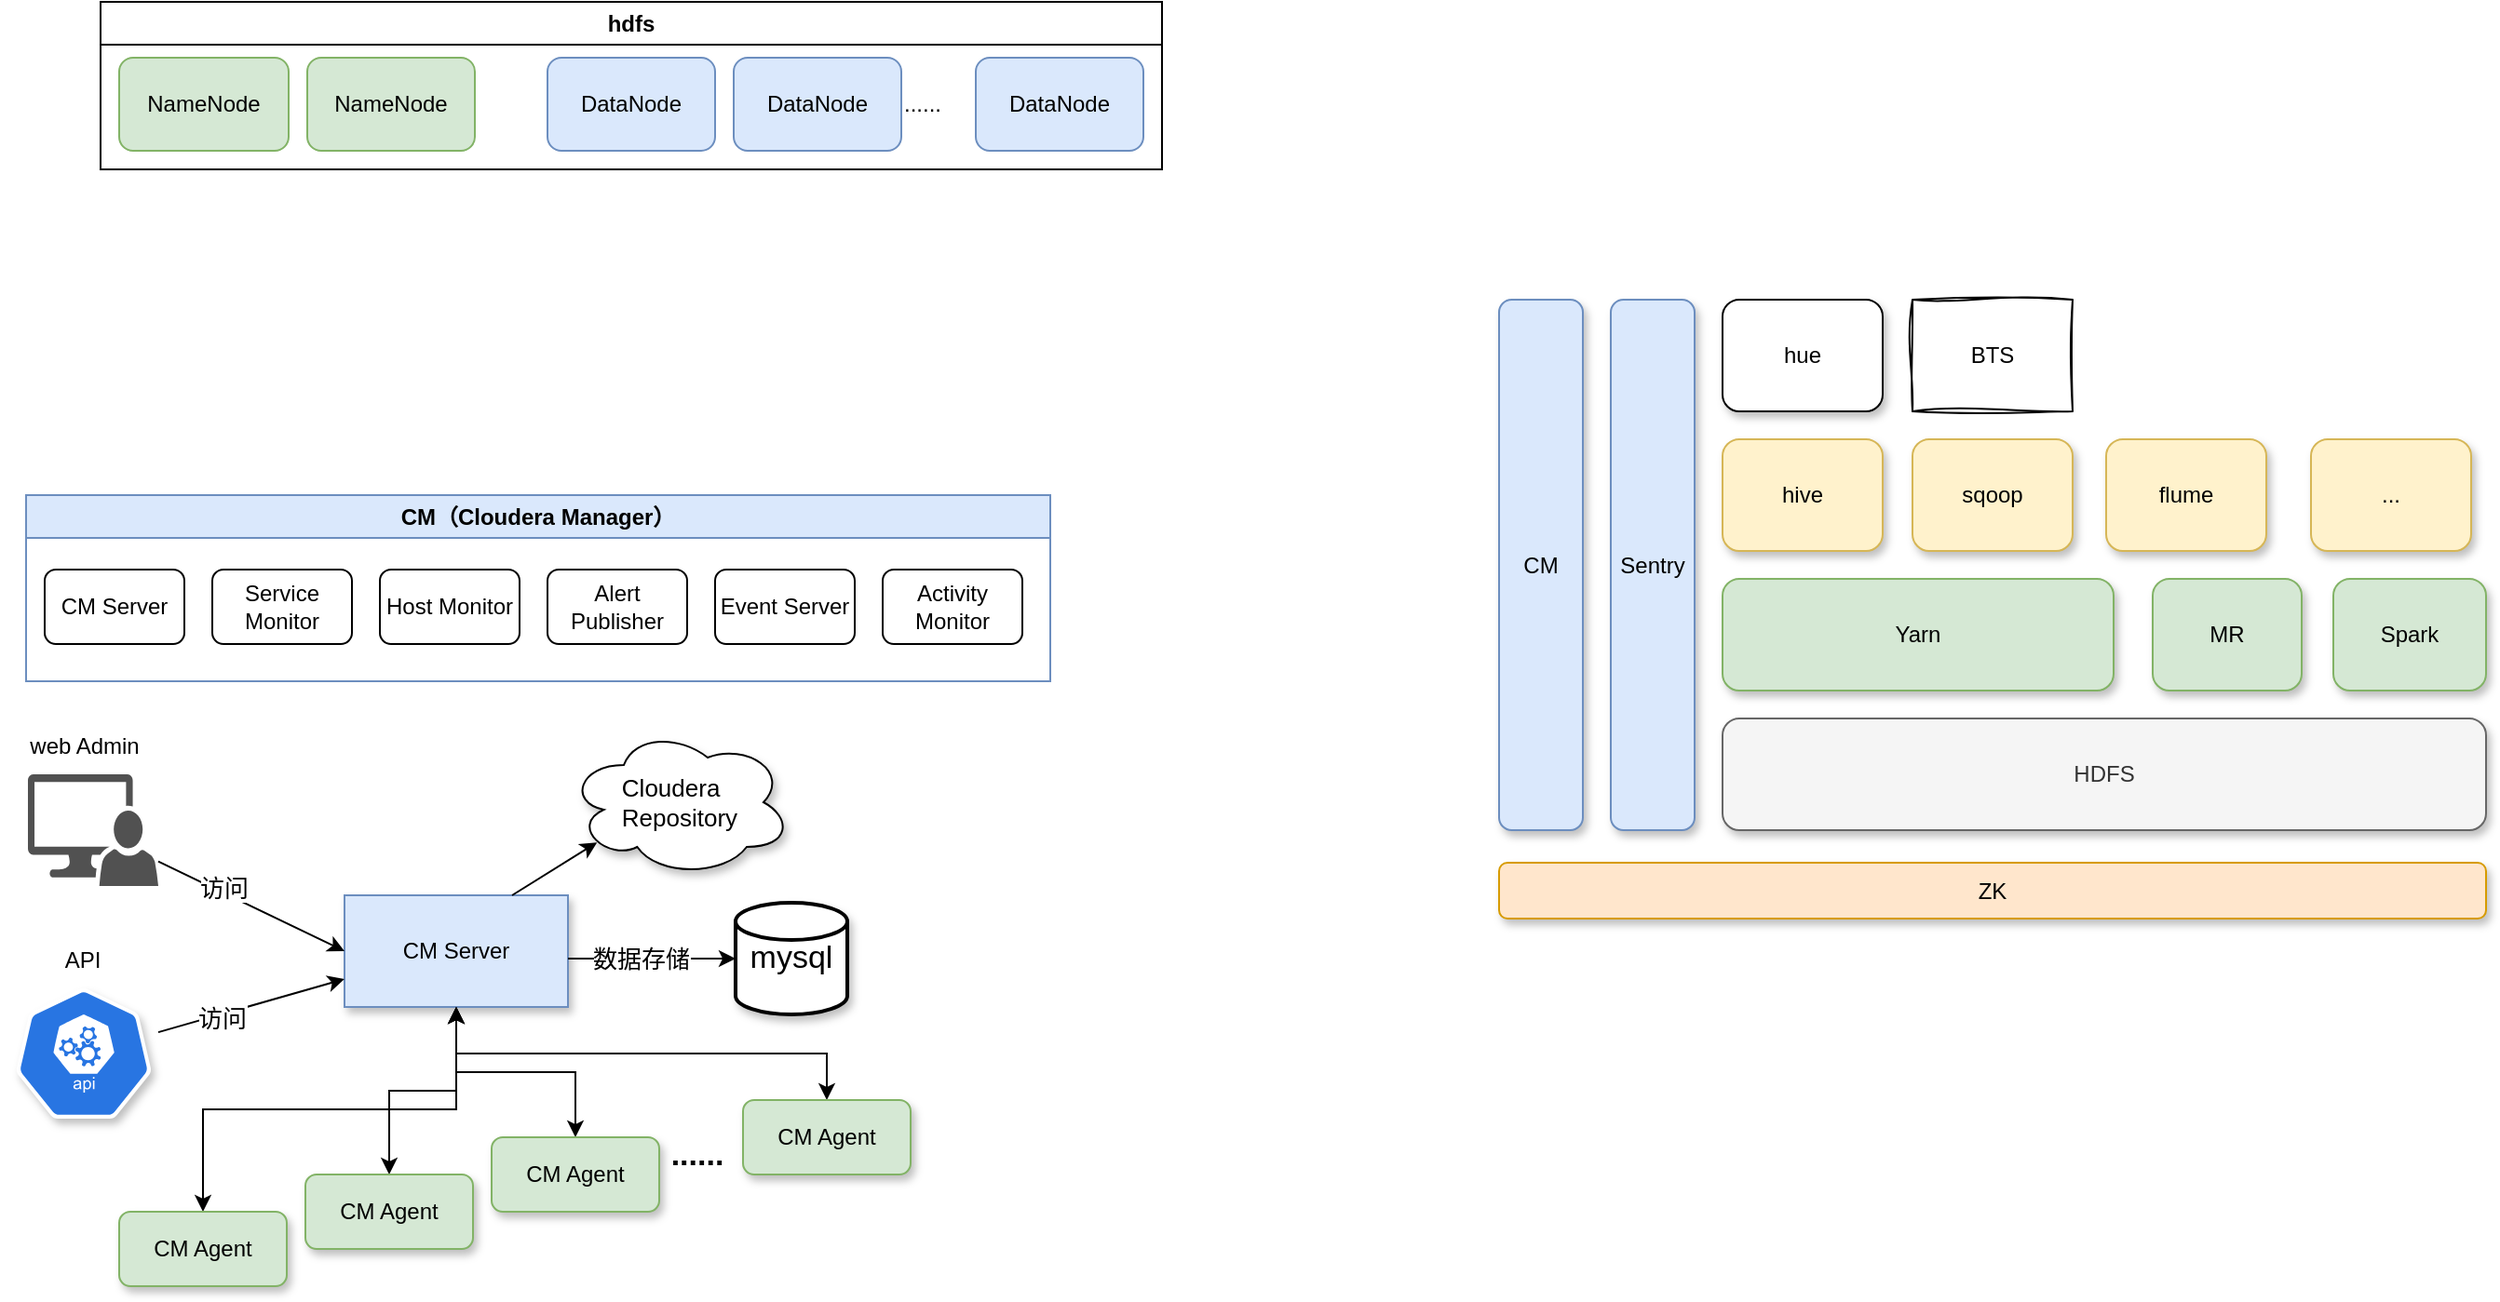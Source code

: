 <mxfile version="20.5.3" type="github">
  <diagram name="第 1 页" id="7sCevdrtHykGbMQd64Wu">
    <mxGraphModel dx="780" dy="1104" grid="1" gridSize="10" guides="1" tooltips="1" connect="1" arrows="1" fold="1" page="1" pageScale="1" pageWidth="827" pageHeight="1169" math="0" shadow="0">
      <root>
        <mxCell id="0" />
        <mxCell id="1" parent="0" />
        <mxCell id="LgYFPJW4wqwrd6ntm6W2-32" value="hdfs" style="swimlane;whiteSpace=wrap;html=1;" parent="1" vertex="1">
          <mxGeometry x="139" y="350" width="570" height="90" as="geometry" />
        </mxCell>
        <mxCell id="LgYFPJW4wqwrd6ntm6W2-22" value="NameNode" style="rounded=1;whiteSpace=wrap;html=1;fillColor=#d5e8d4;strokeColor=#82b366;" parent="LgYFPJW4wqwrd6ntm6W2-32" vertex="1">
          <mxGeometry x="10" y="30" width="91" height="50" as="geometry" />
        </mxCell>
        <mxCell id="LgYFPJW4wqwrd6ntm6W2-23" value="NameNode" style="rounded=1;whiteSpace=wrap;html=1;fillColor=#d5e8d4;strokeColor=#82b366;" parent="LgYFPJW4wqwrd6ntm6W2-32" vertex="1">
          <mxGeometry x="111" y="30" width="90" height="50" as="geometry" />
        </mxCell>
        <mxCell id="LgYFPJW4wqwrd6ntm6W2-24" value="DataNode" style="rounded=1;whiteSpace=wrap;html=1;fillColor=#dae8fc;strokeColor=#6c8ebf;" parent="LgYFPJW4wqwrd6ntm6W2-32" vertex="1">
          <mxGeometry x="240" y="30" width="90" height="50" as="geometry" />
        </mxCell>
        <mxCell id="LgYFPJW4wqwrd6ntm6W2-25" value="DataNode" style="rounded=1;whiteSpace=wrap;html=1;fillColor=#dae8fc;strokeColor=#6c8ebf;" parent="LgYFPJW4wqwrd6ntm6W2-32" vertex="1">
          <mxGeometry x="470" y="30" width="90" height="50" as="geometry" />
        </mxCell>
        <mxCell id="LgYFPJW4wqwrd6ntm6W2-28" value="......" style="text;html=1;align=center;verticalAlign=middle;resizable=0;points=[];autosize=1;strokeColor=none;fillColor=none;" parent="LgYFPJW4wqwrd6ntm6W2-32" vertex="1">
          <mxGeometry x="421" y="40" width="40" height="30" as="geometry" />
        </mxCell>
        <mxCell id="LgYFPJW4wqwrd6ntm6W2-29" value="DataNode" style="rounded=1;whiteSpace=wrap;html=1;fillColor=#dae8fc;strokeColor=#6c8ebf;" parent="LgYFPJW4wqwrd6ntm6W2-32" vertex="1">
          <mxGeometry x="340" y="30" width="90" height="50" as="geometry" />
        </mxCell>
        <mxCell id="LgYFPJW4wqwrd6ntm6W2-37" value="CM" style="rounded=1;whiteSpace=wrap;html=1;fillColor=#dae8fc;strokeColor=#6c8ebf;sketch=0;curveFitting=1;jiggle=2;shadow=1;glass=0;" parent="1" vertex="1">
          <mxGeometry x="890" y="510" width="45" height="285" as="geometry" />
        </mxCell>
        <mxCell id="LgYFPJW4wqwrd6ntm6W2-38" value="HDFS" style="rounded=1;whiteSpace=wrap;html=1;fillColor=#f5f5f5;strokeColor=#666666;fontColor=#333333;sketch=0;curveFitting=1;jiggle=2;shadow=1;glass=0;" parent="1" vertex="1">
          <mxGeometry x="1010" y="735" width="410" height="60" as="geometry" />
        </mxCell>
        <mxCell id="LgYFPJW4wqwrd6ntm6W2-39" value="Yarn" style="rounded=1;whiteSpace=wrap;html=1;fillColor=#d5e8d4;strokeColor=#82b366;sketch=0;curveFitting=1;jiggle=2;shadow=1;glass=0;" parent="1" vertex="1">
          <mxGeometry x="1010" y="660" width="210" height="60" as="geometry" />
        </mxCell>
        <mxCell id="LgYFPJW4wqwrd6ntm6W2-41" value="hue" style="rounded=1;whiteSpace=wrap;html=1;sketch=0;curveFitting=1;jiggle=2;shadow=1;glass=0;" parent="1" vertex="1">
          <mxGeometry x="1010" y="510" width="86" height="60" as="geometry" />
        </mxCell>
        <mxCell id="LgYFPJW4wqwrd6ntm6W2-44" value="Sentry" style="rounded=1;whiteSpace=wrap;html=1;fillColor=#dae8fc;strokeColor=#6c8ebf;sketch=0;curveFitting=1;jiggle=2;shadow=1;glass=0;" parent="1" vertex="1">
          <mxGeometry x="950" y="510" width="45" height="285" as="geometry" />
        </mxCell>
        <mxCell id="LgYFPJW4wqwrd6ntm6W2-45" value="ZK" style="rounded=1;whiteSpace=wrap;html=1;fillColor=#ffe6cc;strokeColor=#d79b00;sketch=0;curveFitting=1;jiggle=2;shadow=1;glass=0;" parent="1" vertex="1">
          <mxGeometry x="890" y="812.5" width="530" height="30" as="geometry" />
        </mxCell>
        <mxCell id="LgYFPJW4wqwrd6ntm6W2-49" value="sqoop" style="rounded=1;whiteSpace=wrap;html=1;sketch=0;curveFitting=1;jiggle=2;shadow=1;glass=0;fillColor=#fff2cc;strokeColor=#d6b656;" parent="1" vertex="1">
          <mxGeometry x="1112" y="585" width="86" height="60" as="geometry" />
        </mxCell>
        <mxCell id="LgYFPJW4wqwrd6ntm6W2-50" value="flume" style="rounded=1;whiteSpace=wrap;html=1;sketch=0;curveFitting=1;jiggle=2;shadow=1;glass=0;fillColor=#fff2cc;strokeColor=#d6b656;" parent="1" vertex="1">
          <mxGeometry x="1216" y="585" width="86" height="60" as="geometry" />
        </mxCell>
        <mxCell id="LgYFPJW4wqwrd6ntm6W2-51" value="..." style="rounded=1;whiteSpace=wrap;html=1;sketch=0;curveFitting=1;jiggle=2;shadow=1;glass=0;fillColor=#fff2cc;strokeColor=#d6b656;" parent="1" vertex="1">
          <mxGeometry x="1326" y="585" width="86" height="60" as="geometry" />
        </mxCell>
        <mxCell id="LgYFPJW4wqwrd6ntm6W2-53" value="MR" style="rounded=1;whiteSpace=wrap;html=1;fillColor=#d5e8d4;strokeColor=#82b366;sketch=0;curveFitting=1;jiggle=2;shadow=1;glass=0;" parent="1" vertex="1">
          <mxGeometry x="1241" y="660" width="80" height="60" as="geometry" />
        </mxCell>
        <mxCell id="LgYFPJW4wqwrd6ntm6W2-54" value="Spark" style="rounded=1;whiteSpace=wrap;html=1;fillColor=#d5e8d4;strokeColor=#82b366;sketch=0;curveFitting=1;jiggle=2;shadow=1;glass=0;" parent="1" vertex="1">
          <mxGeometry x="1338" y="660" width="82" height="60" as="geometry" />
        </mxCell>
        <mxCell id="nq0uSwo0KlABFsjxiqTN-38" value="" style="group" vertex="1" connectable="0" parent="1">
          <mxGeometry x="90" y="615" width="559" height="425" as="geometry" />
        </mxCell>
        <mxCell id="LgYFPJW4wqwrd6ntm6W2-14" value="CM（Cloudera Manager）" style="swimlane;whiteSpace=wrap;html=1;fillColor=#dae8fc;strokeColor=#6c8ebf;glass=0;shadow=0;" parent="nq0uSwo0KlABFsjxiqTN-38" vertex="1">
          <mxGeometry x="9" width="550" height="100" as="geometry">
            <mxRectangle x="9" width="190" height="30" as="alternateBounds" />
          </mxGeometry>
        </mxCell>
        <mxCell id="LgYFPJW4wqwrd6ntm6W2-12" value="CM Server" style="rounded=1;whiteSpace=wrap;html=1;" parent="LgYFPJW4wqwrd6ntm6W2-14" vertex="1">
          <mxGeometry x="10" y="40" width="75" height="40" as="geometry" />
        </mxCell>
        <mxCell id="LgYFPJW4wqwrd6ntm6W2-10" value="Service Monitor" style="rounded=1;whiteSpace=wrap;html=1;" parent="LgYFPJW4wqwrd6ntm6W2-14" vertex="1">
          <mxGeometry x="100" y="40" width="75" height="40" as="geometry" />
        </mxCell>
        <mxCell id="LgYFPJW4wqwrd6ntm6W2-9" value="Host Monitor" style="rounded=1;whiteSpace=wrap;html=1;" parent="LgYFPJW4wqwrd6ntm6W2-14" vertex="1">
          <mxGeometry x="190" y="40" width="75" height="40" as="geometry" />
        </mxCell>
        <mxCell id="LgYFPJW4wqwrd6ntm6W2-7" value="Alert Publisher" style="rounded=1;whiteSpace=wrap;html=1;" parent="LgYFPJW4wqwrd6ntm6W2-14" vertex="1">
          <mxGeometry x="280" y="40" width="75" height="40" as="geometry" />
        </mxCell>
        <mxCell id="LgYFPJW4wqwrd6ntm6W2-8" value="Event Server" style="rounded=1;whiteSpace=wrap;html=1;" parent="LgYFPJW4wqwrd6ntm6W2-14" vertex="1">
          <mxGeometry x="370" y="40" width="75" height="40" as="geometry" />
        </mxCell>
        <mxCell id="LgYFPJW4wqwrd6ntm6W2-5" value="Activity Monitor" style="rounded=1;whiteSpace=wrap;html=1;" parent="LgYFPJW4wqwrd6ntm6W2-14" vertex="1">
          <mxGeometry x="460" y="40" width="75" height="40" as="geometry" />
        </mxCell>
        <mxCell id="nq0uSwo0KlABFsjxiqTN-1" value="CM Server" style="rounded=0;whiteSpace=wrap;html=1;shadow=1;sketch=0;fillColor=#dae8fc;strokeColor=#6c8ebf;" vertex="1" parent="nq0uSwo0KlABFsjxiqTN-38">
          <mxGeometry x="180" y="215" width="120" height="60" as="geometry" />
        </mxCell>
        <mxCell id="nq0uSwo0KlABFsjxiqTN-17" style="edgeStyle=elbowEdgeStyle;rounded=0;orthogonalLoop=1;jettySize=auto;html=1;entryX=0.5;entryY=1;entryDx=0;entryDy=0;fontFamily=Helvetica;fontSize=17;startArrow=classic;startFill=1;elbow=vertical;" edge="1" parent="nq0uSwo0KlABFsjxiqTN-38" source="nq0uSwo0KlABFsjxiqTN-2" target="nq0uSwo0KlABFsjxiqTN-1">
          <mxGeometry relative="1" as="geometry" />
        </mxCell>
        <mxCell id="nq0uSwo0KlABFsjxiqTN-2" value="CM Agent" style="rounded=1;whiteSpace=wrap;html=1;shadow=1;sketch=0;fillColor=#d5e8d4;strokeColor=#82b366;" vertex="1" parent="nq0uSwo0KlABFsjxiqTN-38">
          <mxGeometry x="59" y="385" width="90" height="40" as="geometry" />
        </mxCell>
        <mxCell id="nq0uSwo0KlABFsjxiqTN-7" value="" style="group" vertex="1" connectable="0" parent="nq0uSwo0KlABFsjxiqTN-38">
          <mxGeometry y="120" width="80" height="90" as="geometry" />
        </mxCell>
        <mxCell id="nq0uSwo0KlABFsjxiqTN-3" value="" style="sketch=0;pointerEvents=1;shadow=0;dashed=0;html=1;strokeColor=none;labelPosition=center;verticalLabelPosition=bottom;verticalAlign=top;align=center;fillColor=#515151;shape=mxgraph.mscae.system_center.admin_console;movable=1;resizable=1;rotatable=1;deletable=1;editable=1;connectable=1;" vertex="1" parent="nq0uSwo0KlABFsjxiqTN-7">
          <mxGeometry x="10" y="30" width="70" height="60" as="geometry" />
        </mxCell>
        <mxCell id="nq0uSwo0KlABFsjxiqTN-4" value="web Admin" style="text;html=1;align=center;verticalAlign=middle;resizable=1;points=[];autosize=1;strokeColor=none;fillColor=none;movable=1;rotatable=1;deletable=1;editable=1;connectable=1;" vertex="1" parent="nq0uSwo0KlABFsjxiqTN-7">
          <mxGeometry width="80" height="30" as="geometry" />
        </mxCell>
        <mxCell id="nq0uSwo0KlABFsjxiqTN-8" value="" style="group" vertex="1" connectable="0" parent="nq0uSwo0KlABFsjxiqTN-38">
          <mxGeometry y="235" width="80" height="100" as="geometry" />
        </mxCell>
        <mxCell id="nq0uSwo0KlABFsjxiqTN-5" value="" style="sketch=0;html=1;dashed=0;whitespace=wrap;fillColor=#2875E2;strokeColor=#ffffff;points=[[0.005,0.63,0],[0.1,0.2,0],[0.9,0.2,0],[0.5,0,0],[0.995,0.63,0],[0.72,0.99,0],[0.5,1,0],[0.28,0.99,0]];verticalLabelPosition=bottom;align=center;verticalAlign=top;shape=mxgraph.kubernetes.icon;prIcon=api;shadow=1;" vertex="1" parent="nq0uSwo0KlABFsjxiqTN-8">
          <mxGeometry y="30" width="80" height="70" as="geometry" />
        </mxCell>
        <mxCell id="nq0uSwo0KlABFsjxiqTN-6" value="API" style="text;html=1;align=center;verticalAlign=middle;resizable=0;points=[];autosize=1;strokeColor=none;fillColor=none;" vertex="1" parent="nq0uSwo0KlABFsjxiqTN-8">
          <mxGeometry x="19" width="40" height="30" as="geometry" />
        </mxCell>
        <mxCell id="nq0uSwo0KlABFsjxiqTN-9" style="rounded=0;orthogonalLoop=1;jettySize=auto;html=1;entryX=0;entryY=0.5;entryDx=0;entryDy=0;" edge="1" parent="nq0uSwo0KlABFsjxiqTN-38" source="nq0uSwo0KlABFsjxiqTN-3" target="nq0uSwo0KlABFsjxiqTN-1">
          <mxGeometry relative="1" as="geometry" />
        </mxCell>
        <mxCell id="nq0uSwo0KlABFsjxiqTN-29" value="访问" style="edgeLabel;html=1;align=center;verticalAlign=middle;resizable=0;points=[];fontSize=13;fontFamily=Helvetica;" vertex="1" connectable="0" parent="nq0uSwo0KlABFsjxiqTN-9">
          <mxGeometry x="-0.321" y="2" relative="1" as="geometry">
            <mxPoint y="-1" as="offset" />
          </mxGeometry>
        </mxCell>
        <mxCell id="nq0uSwo0KlABFsjxiqTN-11" style="edgeStyle=none;rounded=0;orthogonalLoop=1;jettySize=auto;html=1;entryX=0;entryY=0.75;entryDx=0;entryDy=0;" edge="1" parent="nq0uSwo0KlABFsjxiqTN-38" source="nq0uSwo0KlABFsjxiqTN-5" target="nq0uSwo0KlABFsjxiqTN-1">
          <mxGeometry relative="1" as="geometry" />
        </mxCell>
        <mxCell id="nq0uSwo0KlABFsjxiqTN-30" value="访问" style="edgeLabel;html=1;align=center;verticalAlign=middle;resizable=0;points=[];fontSize=13;fontFamily=Helvetica;" vertex="1" connectable="0" parent="nq0uSwo0KlABFsjxiqTN-11">
          <mxGeometry x="-0.331" y="-2" relative="1" as="geometry">
            <mxPoint as="offset" />
          </mxGeometry>
        </mxCell>
        <mxCell id="nq0uSwo0KlABFsjxiqTN-22" style="edgeStyle=elbowEdgeStyle;rounded=0;orthogonalLoop=1;jettySize=auto;elbow=vertical;html=1;fontFamily=Helvetica;fontSize=17;startArrow=classic;startFill=1;" edge="1" parent="nq0uSwo0KlABFsjxiqTN-38" source="nq0uSwo0KlABFsjxiqTN-12" target="nq0uSwo0KlABFsjxiqTN-1">
          <mxGeometry relative="1" as="geometry" />
        </mxCell>
        <mxCell id="nq0uSwo0KlABFsjxiqTN-12" value="CM Agent" style="rounded=1;whiteSpace=wrap;html=1;shadow=1;sketch=0;fillColor=#d5e8d4;strokeColor=#82b366;" vertex="1" parent="nq0uSwo0KlABFsjxiqTN-38">
          <mxGeometry x="259" y="345" width="90" height="40" as="geometry" />
        </mxCell>
        <mxCell id="nq0uSwo0KlABFsjxiqTN-21" style="edgeStyle=elbowEdgeStyle;rounded=0;orthogonalLoop=1;jettySize=auto;elbow=vertical;html=1;entryX=0.5;entryY=1;entryDx=0;entryDy=0;fontFamily=Helvetica;fontSize=17;startArrow=classic;startFill=1;" edge="1" parent="nq0uSwo0KlABFsjxiqTN-38" source="nq0uSwo0KlABFsjxiqTN-13" target="nq0uSwo0KlABFsjxiqTN-1">
          <mxGeometry relative="1" as="geometry" />
        </mxCell>
        <mxCell id="nq0uSwo0KlABFsjxiqTN-13" value="CM Agent" style="rounded=1;whiteSpace=wrap;html=1;shadow=1;sketch=0;fillColor=#d5e8d4;strokeColor=#82b366;" vertex="1" parent="nq0uSwo0KlABFsjxiqTN-38">
          <mxGeometry x="159" y="365" width="90" height="40" as="geometry" />
        </mxCell>
        <mxCell id="nq0uSwo0KlABFsjxiqTN-24" style="edgeStyle=elbowEdgeStyle;rounded=0;orthogonalLoop=1;jettySize=auto;elbow=vertical;html=1;fontFamily=Helvetica;fontSize=17;startArrow=classic;startFill=1;" edge="1" parent="nq0uSwo0KlABFsjxiqTN-38" source="nq0uSwo0KlABFsjxiqTN-14" target="nq0uSwo0KlABFsjxiqTN-1">
          <mxGeometry relative="1" as="geometry" />
        </mxCell>
        <mxCell id="nq0uSwo0KlABFsjxiqTN-14" value="CM Agent" style="rounded=1;whiteSpace=wrap;html=1;shadow=1;sketch=0;fillColor=#d5e8d4;strokeColor=#82b366;" vertex="1" parent="nq0uSwo0KlABFsjxiqTN-38">
          <mxGeometry x="394" y="325" width="90" height="40" as="geometry" />
        </mxCell>
        <mxCell id="nq0uSwo0KlABFsjxiqTN-16" value="......" style="text;html=1;align=center;verticalAlign=middle;resizable=0;points=[];autosize=1;strokeColor=none;fillColor=none;fontStyle=1;fontFamily=Helvetica;fontSize=17;" vertex="1" parent="nq0uSwo0KlABFsjxiqTN-38">
          <mxGeometry x="344" y="340" width="50" height="30" as="geometry" />
        </mxCell>
        <mxCell id="nq0uSwo0KlABFsjxiqTN-25" value="mysql" style="strokeWidth=2;html=1;shape=mxgraph.flowchart.database;whiteSpace=wrap;shadow=1;sketch=0;fontFamily=Helvetica;fontSize=17;" vertex="1" parent="nq0uSwo0KlABFsjxiqTN-38">
          <mxGeometry x="390" y="219" width="60" height="60" as="geometry" />
        </mxCell>
        <mxCell id="nq0uSwo0KlABFsjxiqTN-26" style="edgeStyle=elbowEdgeStyle;rounded=0;orthogonalLoop=1;jettySize=auto;elbow=vertical;html=1;entryX=0;entryY=0.5;entryDx=0;entryDy=0;entryPerimeter=0;fontFamily=Helvetica;fontSize=17;startArrow=none;startFill=0;" edge="1" parent="nq0uSwo0KlABFsjxiqTN-38" source="nq0uSwo0KlABFsjxiqTN-1" target="nq0uSwo0KlABFsjxiqTN-25">
          <mxGeometry relative="1" as="geometry" />
        </mxCell>
        <mxCell id="nq0uSwo0KlABFsjxiqTN-31" value="数据存储" style="edgeLabel;html=1;align=center;verticalAlign=middle;resizable=0;points=[];fontSize=13;fontFamily=Helvetica;" vertex="1" connectable="0" parent="nq0uSwo0KlABFsjxiqTN-26">
          <mxGeometry x="-0.267" relative="1" as="geometry">
            <mxPoint x="6" as="offset" />
          </mxGeometry>
        </mxCell>
        <mxCell id="nq0uSwo0KlABFsjxiqTN-33" value="&lt;div style=&quot;text-align: start;&quot;&gt;Cloudera&lt;/div&gt;&lt;div style=&quot;text-align: start;&quot;&gt;Repository&lt;/div&gt;" style="ellipse;shape=cloud;whiteSpace=wrap;html=1;shadow=1;sketch=0;fontFamily=Helvetica;fontSize=13;" vertex="1" parent="nq0uSwo0KlABFsjxiqTN-38">
          <mxGeometry x="300" y="125" width="120" height="80" as="geometry" />
        </mxCell>
        <mxCell id="nq0uSwo0KlABFsjxiqTN-37" style="edgeStyle=none;rounded=0;orthogonalLoop=1;jettySize=auto;html=1;exitX=0.75;exitY=0;exitDx=0;exitDy=0;entryX=0.13;entryY=0.77;entryDx=0;entryDy=0;entryPerimeter=0;fontFamily=Helvetica;fontSize=13;startArrow=none;startFill=0;elbow=vertical;" edge="1" parent="nq0uSwo0KlABFsjxiqTN-38" source="nq0uSwo0KlABFsjxiqTN-1" target="nq0uSwo0KlABFsjxiqTN-33">
          <mxGeometry relative="1" as="geometry" />
        </mxCell>
        <mxCell id="nq0uSwo0KlABFsjxiqTN-39" value="hive" style="rounded=1;whiteSpace=wrap;html=1;sketch=0;curveFitting=1;jiggle=2;shadow=1;glass=0;fillColor=#fff2cc;strokeColor=#d6b656;" vertex="1" parent="1">
          <mxGeometry x="1010" y="585" width="86" height="60" as="geometry" />
        </mxCell>
        <mxCell id="nq0uSwo0KlABFsjxiqTN-43" value="BTS" style="rounded=0;whiteSpace=wrap;html=1;sketch=1;curveFitting=1;jiggle=2;shadow=0;glass=0;" vertex="1" parent="1">
          <mxGeometry x="1112" y="510" width="86" height="60" as="geometry" />
        </mxCell>
      </root>
    </mxGraphModel>
  </diagram>
</mxfile>
